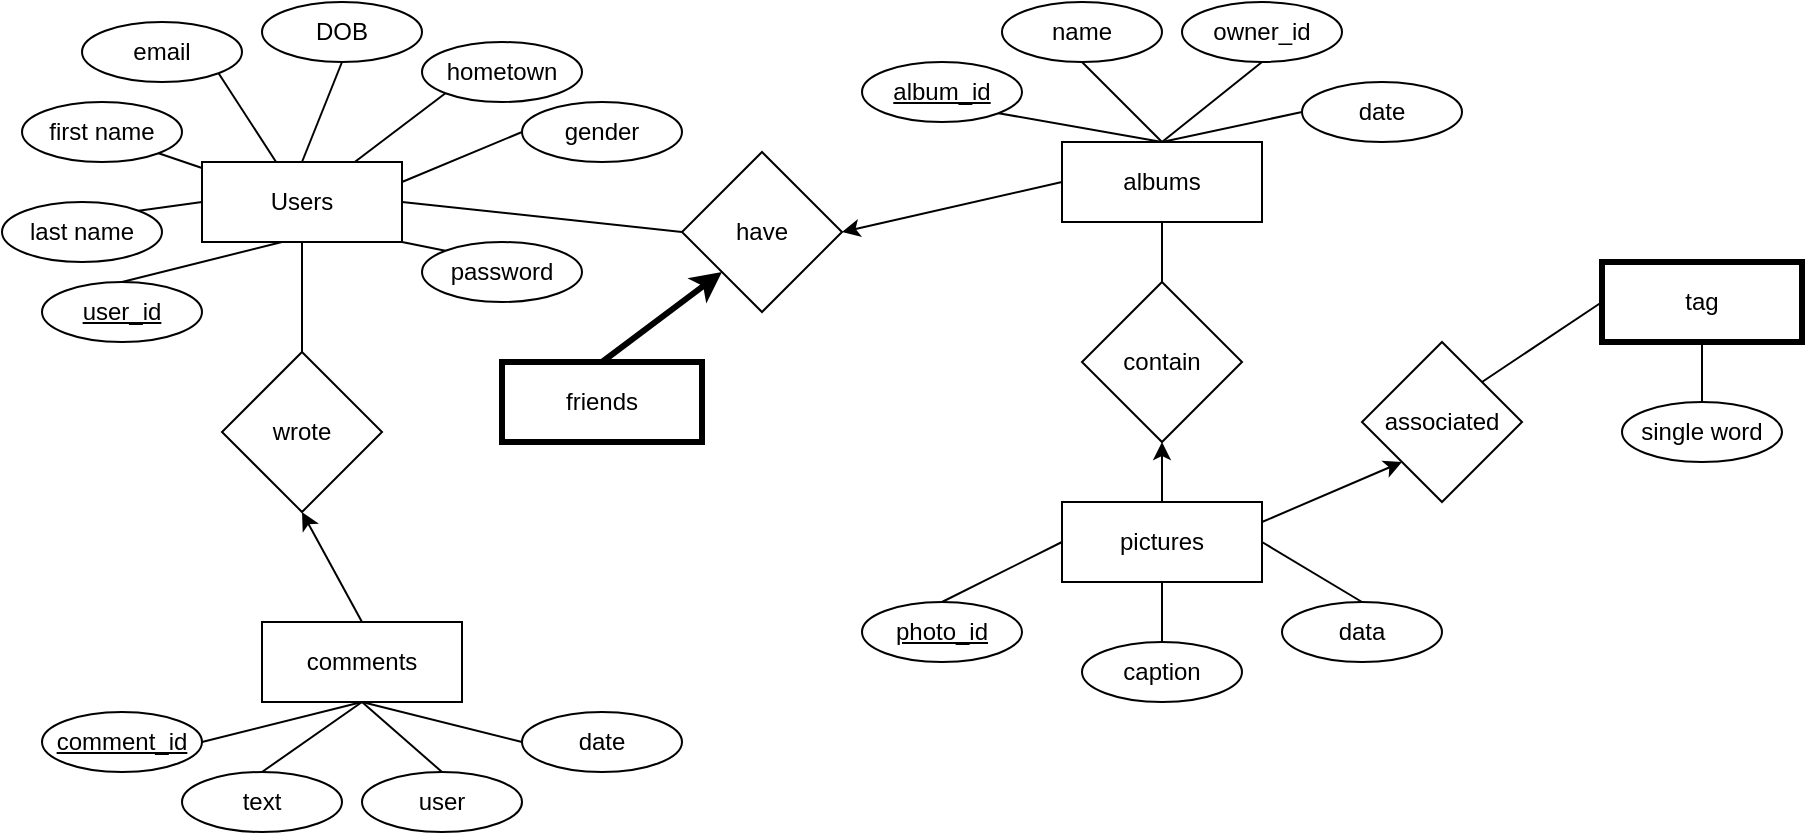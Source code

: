 <mxfile version="16.5.1" type="device"><diagram id="TnVIRHAyPT4xiwAW7B04" name="Page-1"><mxGraphModel dx="946" dy="617" grid="1" gridSize="10" guides="1" tooltips="1" connect="1" arrows="1" fold="1" page="1" pageScale="1" pageWidth="1169" pageHeight="827" math="0" shadow="0"><root><mxCell id="0"/><mxCell id="1" parent="0"/><mxCell id="4PtQ0Tu2NYKI7f_0OmTf-33" style="edgeStyle=none;rounded=0;orthogonalLoop=1;jettySize=auto;html=1;exitX=1;exitY=0.5;exitDx=0;exitDy=0;entryX=0;entryY=0.5;entryDx=0;entryDy=0;startArrow=none;startFill=0;endArrow=none;endFill=0;" parent="1" source="4PtQ0Tu2NYKI7f_0OmTf-1" target="4PtQ0Tu2NYKI7f_0OmTf-21" edge="1"><mxGeometry relative="1" as="geometry"/></mxCell><mxCell id="4PtQ0Tu2NYKI7f_0OmTf-1" value="Users" style="rounded=0;whiteSpace=wrap;html=1;fillColor=none;" parent="1" vertex="1"><mxGeometry x="110" y="100" width="100" height="40" as="geometry"/></mxCell><mxCell id="4PtQ0Tu2NYKI7f_0OmTf-13" style="rounded=0;orthogonalLoop=1;jettySize=auto;html=1;exitX=1;exitY=1;exitDx=0;exitDy=0;startArrow=none;startFill=0;endArrow=none;endFill=0;" parent="1" source="4PtQ0Tu2NYKI7f_0OmTf-2" target="4PtQ0Tu2NYKI7f_0OmTf-1" edge="1"><mxGeometry relative="1" as="geometry"/></mxCell><mxCell id="4PtQ0Tu2NYKI7f_0OmTf-2" value="email" style="ellipse;whiteSpace=wrap;html=1;fillColor=none;" parent="1" vertex="1"><mxGeometry x="50" y="30" width="80" height="30" as="geometry"/></mxCell><mxCell id="4PtQ0Tu2NYKI7f_0OmTf-14" style="edgeStyle=none;rounded=0;orthogonalLoop=1;jettySize=auto;html=1;exitX=0.5;exitY=1;exitDx=0;exitDy=0;entryX=0.5;entryY=0;entryDx=0;entryDy=0;startArrow=none;startFill=0;endArrow=none;endFill=0;" parent="1" source="4PtQ0Tu2NYKI7f_0OmTf-5" target="4PtQ0Tu2NYKI7f_0OmTf-1" edge="1"><mxGeometry relative="1" as="geometry"/></mxCell><mxCell id="4PtQ0Tu2NYKI7f_0OmTf-5" value="DOB" style="ellipse;whiteSpace=wrap;html=1;fillColor=none;" parent="1" vertex="1"><mxGeometry x="140" y="20" width="80" height="30" as="geometry"/></mxCell><mxCell id="4PtQ0Tu2NYKI7f_0OmTf-16" style="edgeStyle=none;rounded=0;orthogonalLoop=1;jettySize=auto;html=1;exitX=0;exitY=0.5;exitDx=0;exitDy=0;entryX=1;entryY=0.25;entryDx=0;entryDy=0;startArrow=none;startFill=0;endArrow=none;endFill=0;" parent="1" source="4PtQ0Tu2NYKI7f_0OmTf-6" target="4PtQ0Tu2NYKI7f_0OmTf-1" edge="1"><mxGeometry relative="1" as="geometry"/></mxCell><mxCell id="4PtQ0Tu2NYKI7f_0OmTf-6" value="gender" style="ellipse;whiteSpace=wrap;html=1;fillColor=none;" parent="1" vertex="1"><mxGeometry x="270" y="70" width="80" height="30" as="geometry"/></mxCell><mxCell id="4PtQ0Tu2NYKI7f_0OmTf-15" style="edgeStyle=none;rounded=0;orthogonalLoop=1;jettySize=auto;html=1;exitX=0;exitY=1;exitDx=0;exitDy=0;startArrow=none;startFill=0;endArrow=none;endFill=0;" parent="1" source="4PtQ0Tu2NYKI7f_0OmTf-7" target="4PtQ0Tu2NYKI7f_0OmTf-1" edge="1"><mxGeometry relative="1" as="geometry"/></mxCell><mxCell id="4PtQ0Tu2NYKI7f_0OmTf-7" value="hometown" style="ellipse;whiteSpace=wrap;html=1;fillColor=none;" parent="1" vertex="1"><mxGeometry x="220" y="40" width="80" height="30" as="geometry"/></mxCell><mxCell id="4PtQ0Tu2NYKI7f_0OmTf-18" style="edgeStyle=none;rounded=0;orthogonalLoop=1;jettySize=auto;html=1;exitX=1;exitY=1;exitDx=0;exitDy=0;startArrow=none;startFill=0;endArrow=none;endFill=0;" parent="1" source="4PtQ0Tu2NYKI7f_0OmTf-8" target="4PtQ0Tu2NYKI7f_0OmTf-1" edge="1"><mxGeometry relative="1" as="geometry"/></mxCell><mxCell id="4PtQ0Tu2NYKI7f_0OmTf-8" value="first name" style="ellipse;whiteSpace=wrap;html=1;fillColor=none;" parent="1" vertex="1"><mxGeometry x="20" y="70" width="80" height="30" as="geometry"/></mxCell><mxCell id="4PtQ0Tu2NYKI7f_0OmTf-19" style="edgeStyle=none;rounded=0;orthogonalLoop=1;jettySize=auto;html=1;exitX=1;exitY=0;exitDx=0;exitDy=0;entryX=0;entryY=0.5;entryDx=0;entryDy=0;startArrow=none;startFill=0;endArrow=none;endFill=0;" parent="1" source="4PtQ0Tu2NYKI7f_0OmTf-9" target="4PtQ0Tu2NYKI7f_0OmTf-1" edge="1"><mxGeometry relative="1" as="geometry"/></mxCell><mxCell id="4PtQ0Tu2NYKI7f_0OmTf-9" value="last name" style="ellipse;whiteSpace=wrap;html=1;fillColor=none;" parent="1" vertex="1"><mxGeometry x="10" y="120" width="80" height="30" as="geometry"/></mxCell><mxCell id="4PtQ0Tu2NYKI7f_0OmTf-20" style="edgeStyle=none;rounded=0;orthogonalLoop=1;jettySize=auto;html=1;exitX=0.5;exitY=0;exitDx=0;exitDy=0;startArrow=none;startFill=0;endArrow=none;endFill=0;" parent="1" source="4PtQ0Tu2NYKI7f_0OmTf-10" edge="1"><mxGeometry relative="1" as="geometry"><mxPoint x="150" y="140" as="targetPoint"/></mxGeometry></mxCell><mxCell id="4PtQ0Tu2NYKI7f_0OmTf-10" value="&lt;u&gt;user_id&lt;/u&gt;" style="ellipse;whiteSpace=wrap;html=1;fillColor=none;" parent="1" vertex="1"><mxGeometry x="30" y="160" width="80" height="30" as="geometry"/></mxCell><mxCell id="4PtQ0Tu2NYKI7f_0OmTf-17" style="edgeStyle=none;rounded=0;orthogonalLoop=1;jettySize=auto;html=1;exitX=0;exitY=0;exitDx=0;exitDy=0;entryX=1;entryY=1;entryDx=0;entryDy=0;startArrow=none;startFill=0;endArrow=none;endFill=0;" parent="1" source="4PtQ0Tu2NYKI7f_0OmTf-11" target="4PtQ0Tu2NYKI7f_0OmTf-1" edge="1"><mxGeometry relative="1" as="geometry"/></mxCell><mxCell id="4PtQ0Tu2NYKI7f_0OmTf-11" value="password" style="ellipse;whiteSpace=wrap;html=1;fillColor=none;" parent="1" vertex="1"><mxGeometry x="220" y="140" width="80" height="30" as="geometry"/></mxCell><mxCell id="4PtQ0Tu2NYKI7f_0OmTf-34" style="edgeStyle=none;rounded=0;orthogonalLoop=1;jettySize=auto;html=1;exitX=1;exitY=0.5;exitDx=0;exitDy=0;entryX=0;entryY=0.5;entryDx=0;entryDy=0;startArrow=classic;startFill=1;endArrow=none;endFill=0;" parent="1" source="4PtQ0Tu2NYKI7f_0OmTf-21" target="4PtQ0Tu2NYKI7f_0OmTf-22" edge="1"><mxGeometry relative="1" as="geometry"/></mxCell><mxCell id="4PtQ0Tu2NYKI7f_0OmTf-21" value="have" style="rhombus;whiteSpace=wrap;html=1;fillColor=none;" parent="1" vertex="1"><mxGeometry x="350" y="95" width="80" height="80" as="geometry"/></mxCell><mxCell id="4PtQ0Tu2NYKI7f_0OmTf-22" value="albums" style="rounded=0;whiteSpace=wrap;html=1;fillColor=none;" parent="1" vertex="1"><mxGeometry x="540" y="90" width="100" height="40" as="geometry"/></mxCell><mxCell id="4PtQ0Tu2NYKI7f_0OmTf-27" style="edgeStyle=none;rounded=0;orthogonalLoop=1;jettySize=auto;html=1;exitX=1;exitY=1;exitDx=0;exitDy=0;entryX=0.5;entryY=0;entryDx=0;entryDy=0;startArrow=none;startFill=0;endArrow=none;endFill=0;" parent="1" source="4PtQ0Tu2NYKI7f_0OmTf-23" target="4PtQ0Tu2NYKI7f_0OmTf-22" edge="1"><mxGeometry relative="1" as="geometry"/></mxCell><mxCell id="4PtQ0Tu2NYKI7f_0OmTf-23" value="&lt;u&gt;album_id&lt;/u&gt;" style="ellipse;whiteSpace=wrap;html=1;fillColor=none;" parent="1" vertex="1"><mxGeometry x="440" y="50" width="80" height="30" as="geometry"/></mxCell><mxCell id="4PtQ0Tu2NYKI7f_0OmTf-28" style="edgeStyle=none;rounded=0;orthogonalLoop=1;jettySize=auto;html=1;exitX=0.5;exitY=1;exitDx=0;exitDy=0;startArrow=none;startFill=0;endArrow=none;endFill=0;" parent="1" source="4PtQ0Tu2NYKI7f_0OmTf-24" edge="1"><mxGeometry relative="1" as="geometry"><mxPoint x="590" y="90" as="targetPoint"/></mxGeometry></mxCell><mxCell id="4PtQ0Tu2NYKI7f_0OmTf-24" value="name" style="ellipse;whiteSpace=wrap;html=1;fillColor=none;" parent="1" vertex="1"><mxGeometry x="510" y="20" width="80" height="30" as="geometry"/></mxCell><mxCell id="4PtQ0Tu2NYKI7f_0OmTf-30" style="edgeStyle=none;rounded=0;orthogonalLoop=1;jettySize=auto;html=1;exitX=0.5;exitY=1;exitDx=0;exitDy=0;entryX=0.5;entryY=0;entryDx=0;entryDy=0;startArrow=none;startFill=0;endArrow=none;endFill=0;" parent="1" source="4PtQ0Tu2NYKI7f_0OmTf-25" target="4PtQ0Tu2NYKI7f_0OmTf-22" edge="1"><mxGeometry relative="1" as="geometry"/></mxCell><mxCell id="4PtQ0Tu2NYKI7f_0OmTf-25" value="owner_id" style="ellipse;whiteSpace=wrap;html=1;fillColor=none;" parent="1" vertex="1"><mxGeometry x="600" y="20" width="80" height="30" as="geometry"/></mxCell><mxCell id="4PtQ0Tu2NYKI7f_0OmTf-31" style="edgeStyle=none;rounded=0;orthogonalLoop=1;jettySize=auto;html=1;exitX=0;exitY=0.5;exitDx=0;exitDy=0;entryX=0.5;entryY=0;entryDx=0;entryDy=0;startArrow=none;startFill=0;endArrow=none;endFill=0;" parent="1" source="4PtQ0Tu2NYKI7f_0OmTf-26" target="4PtQ0Tu2NYKI7f_0OmTf-22" edge="1"><mxGeometry relative="1" as="geometry"/></mxCell><mxCell id="4PtQ0Tu2NYKI7f_0OmTf-26" value="date" style="ellipse;whiteSpace=wrap;html=1;fillColor=none;" parent="1" vertex="1"><mxGeometry x="660" y="60" width="80" height="30" as="geometry"/></mxCell><mxCell id="4PtQ0Tu2NYKI7f_0OmTf-36" style="edgeStyle=none;rounded=0;orthogonalLoop=1;jettySize=auto;html=1;exitX=0.5;exitY=0;exitDx=0;exitDy=0;entryX=0;entryY=1;entryDx=0;entryDy=0;startArrow=none;startFill=0;endArrow=classic;endFill=1;strokeWidth=3;" parent="1" source="4PtQ0Tu2NYKI7f_0OmTf-35" target="4PtQ0Tu2NYKI7f_0OmTf-21" edge="1"><mxGeometry relative="1" as="geometry"/></mxCell><mxCell id="4PtQ0Tu2NYKI7f_0OmTf-35" value="friends" style="rounded=0;whiteSpace=wrap;html=1;fillColor=none;strokeWidth=3;" parent="1" vertex="1"><mxGeometry x="260" y="200" width="100" height="40" as="geometry"/></mxCell><mxCell id="4PtQ0Tu2NYKI7f_0OmTf-38" value="pictures" style="rounded=0;whiteSpace=wrap;html=1;fillColor=none;strokeWidth=1;" parent="1" vertex="1"><mxGeometry x="540" y="270" width="100" height="40" as="geometry"/></mxCell><mxCell id="4PtQ0Tu2NYKI7f_0OmTf-44" style="edgeStyle=none;rounded=0;orthogonalLoop=1;jettySize=auto;html=1;exitX=0.5;exitY=0;exitDx=0;exitDy=0;entryX=1;entryY=0.5;entryDx=0;entryDy=0;startArrow=none;startFill=0;endArrow=none;endFill=0;" parent="1" source="4PtQ0Tu2NYKI7f_0OmTf-39" target="4PtQ0Tu2NYKI7f_0OmTf-38" edge="1"><mxGeometry relative="1" as="geometry"/></mxCell><mxCell id="4PtQ0Tu2NYKI7f_0OmTf-39" value="data" style="ellipse;whiteSpace=wrap;html=1;fillColor=none;" parent="1" vertex="1"><mxGeometry x="650" y="320" width="80" height="30" as="geometry"/></mxCell><mxCell id="4PtQ0Tu2NYKI7f_0OmTf-43" style="edgeStyle=none;rounded=0;orthogonalLoop=1;jettySize=auto;html=1;exitX=0.5;exitY=0;exitDx=0;exitDy=0;entryX=0.5;entryY=1;entryDx=0;entryDy=0;startArrow=none;startFill=0;endArrow=none;endFill=0;" parent="1" source="4PtQ0Tu2NYKI7f_0OmTf-40" target="4PtQ0Tu2NYKI7f_0OmTf-38" edge="1"><mxGeometry relative="1" as="geometry"/></mxCell><mxCell id="4PtQ0Tu2NYKI7f_0OmTf-40" value="caption" style="ellipse;whiteSpace=wrap;html=1;fillColor=none;" parent="1" vertex="1"><mxGeometry x="550" y="340" width="80" height="30" as="geometry"/></mxCell><mxCell id="4PtQ0Tu2NYKI7f_0OmTf-42" style="edgeStyle=none;rounded=0;orthogonalLoop=1;jettySize=auto;html=1;exitX=0.5;exitY=0;exitDx=0;exitDy=0;entryX=0;entryY=0.5;entryDx=0;entryDy=0;startArrow=none;startFill=0;endArrow=none;endFill=0;" parent="1" source="4PtQ0Tu2NYKI7f_0OmTf-41" target="4PtQ0Tu2NYKI7f_0OmTf-38" edge="1"><mxGeometry relative="1" as="geometry"/></mxCell><mxCell id="4PtQ0Tu2NYKI7f_0OmTf-41" value="&lt;u&gt;photo_id&lt;/u&gt;" style="ellipse;whiteSpace=wrap;html=1;fillColor=none;" parent="1" vertex="1"><mxGeometry x="440" y="320" width="80" height="30" as="geometry"/></mxCell><mxCell id="4PtQ0Tu2NYKI7f_0OmTf-46" style="edgeStyle=none;rounded=0;orthogonalLoop=1;jettySize=auto;html=1;exitX=0.5;exitY=0;exitDx=0;exitDy=0;entryX=0.5;entryY=1;entryDx=0;entryDy=0;startArrow=none;startFill=0;endArrow=none;endFill=0;" parent="1" source="4PtQ0Tu2NYKI7f_0OmTf-45" target="4PtQ0Tu2NYKI7f_0OmTf-22" edge="1"><mxGeometry relative="1" as="geometry"/></mxCell><mxCell id="4PtQ0Tu2NYKI7f_0OmTf-47" style="edgeStyle=none;rounded=0;orthogonalLoop=1;jettySize=auto;html=1;exitX=0.5;exitY=1;exitDx=0;exitDy=0;entryX=0.5;entryY=0;entryDx=0;entryDy=0;startArrow=classic;startFill=1;endArrow=none;endFill=0;strokeWidth=1;" parent="1" source="4PtQ0Tu2NYKI7f_0OmTf-45" target="4PtQ0Tu2NYKI7f_0OmTf-38" edge="1"><mxGeometry relative="1" as="geometry"/></mxCell><mxCell id="4PtQ0Tu2NYKI7f_0OmTf-45" value="contain" style="rhombus;whiteSpace=wrap;html=1;fillColor=none;strokeWidth=1;" parent="1" vertex="1"><mxGeometry x="550" y="160" width="80" height="80" as="geometry"/></mxCell><mxCell id="4PtQ0Tu2NYKI7f_0OmTf-49" value="tag" style="rounded=0;whiteSpace=wrap;html=1;fillColor=none;strokeWidth=3;" parent="1" vertex="1"><mxGeometry x="810" y="150" width="100" height="40" as="geometry"/></mxCell><mxCell id="4PtQ0Tu2NYKI7f_0OmTf-51" style="edgeStyle=none;rounded=0;orthogonalLoop=1;jettySize=auto;html=1;exitX=0.5;exitY=0;exitDx=0;exitDy=0;entryX=0.5;entryY=1;entryDx=0;entryDy=0;startArrow=none;startFill=0;endArrow=none;endFill=0;strokeWidth=1;" parent="1" source="4PtQ0Tu2NYKI7f_0OmTf-50" target="4PtQ0Tu2NYKI7f_0OmTf-49" edge="1"><mxGeometry relative="1" as="geometry"/></mxCell><mxCell id="4PtQ0Tu2NYKI7f_0OmTf-50" value="single word" style="ellipse;whiteSpace=wrap;html=1;fillColor=none;" parent="1" vertex="1"><mxGeometry x="820" y="220" width="80" height="30" as="geometry"/></mxCell><mxCell id="4PtQ0Tu2NYKI7f_0OmTf-53" style="edgeStyle=none;rounded=0;orthogonalLoop=1;jettySize=auto;html=1;exitX=0;exitY=1;exitDx=0;exitDy=0;entryX=1;entryY=0.25;entryDx=0;entryDy=0;startArrow=classic;startFill=1;endArrow=none;endFill=0;strokeWidth=1;" parent="1" source="4PtQ0Tu2NYKI7f_0OmTf-52" target="4PtQ0Tu2NYKI7f_0OmTf-38" edge="1"><mxGeometry relative="1" as="geometry"/></mxCell><mxCell id="4PtQ0Tu2NYKI7f_0OmTf-54" style="edgeStyle=none;rounded=0;orthogonalLoop=1;jettySize=auto;html=1;exitX=1;exitY=0;exitDx=0;exitDy=0;entryX=0;entryY=0.5;entryDx=0;entryDy=0;startArrow=none;startFill=0;endArrow=none;endFill=0;strokeWidth=1;" parent="1" source="4PtQ0Tu2NYKI7f_0OmTf-52" target="4PtQ0Tu2NYKI7f_0OmTf-49" edge="1"><mxGeometry relative="1" as="geometry"/></mxCell><mxCell id="4PtQ0Tu2NYKI7f_0OmTf-52" value="associated" style="rhombus;whiteSpace=wrap;html=1;fillColor=none;" parent="1" vertex="1"><mxGeometry x="690" y="190" width="80" height="80" as="geometry"/></mxCell><mxCell id="4PtQ0Tu2NYKI7f_0OmTf-62" style="edgeStyle=none;rounded=0;orthogonalLoop=1;jettySize=auto;html=1;exitX=0.5;exitY=1;exitDx=0;exitDy=0;entryX=0;entryY=0.5;entryDx=0;entryDy=0;startArrow=none;startFill=0;endArrow=none;endFill=0;strokeWidth=1;" parent="1" source="4PtQ0Tu2NYKI7f_0OmTf-55" target="4PtQ0Tu2NYKI7f_0OmTf-59" edge="1"><mxGeometry relative="1" as="geometry"/></mxCell><mxCell id="4PtQ0Tu2NYKI7f_0OmTf-65" style="edgeStyle=none;rounded=0;orthogonalLoop=1;jettySize=auto;html=1;exitX=0.5;exitY=0;exitDx=0;exitDy=0;entryX=0.5;entryY=1;entryDx=0;entryDy=0;startArrow=none;startFill=0;endArrow=classic;endFill=1;strokeWidth=1;" parent="1" source="4PtQ0Tu2NYKI7f_0OmTf-55" target="4PtQ0Tu2NYKI7f_0OmTf-64" edge="1"><mxGeometry relative="1" as="geometry"/></mxCell><mxCell id="4PtQ0Tu2NYKI7f_0OmTf-55" value="comments" style="rounded=0;whiteSpace=wrap;html=1;fillColor=none;strokeWidth=1;" parent="1" vertex="1"><mxGeometry x="140" y="330" width="100" height="40" as="geometry"/></mxCell><mxCell id="4PtQ0Tu2NYKI7f_0OmTf-63" style="edgeStyle=none;rounded=0;orthogonalLoop=1;jettySize=auto;html=1;exitX=1;exitY=0.5;exitDx=0;exitDy=0;entryX=0.5;entryY=1;entryDx=0;entryDy=0;startArrow=none;startFill=0;endArrow=none;endFill=0;strokeWidth=1;" parent="1" source="4PtQ0Tu2NYKI7f_0OmTf-56" target="4PtQ0Tu2NYKI7f_0OmTf-55" edge="1"><mxGeometry relative="1" as="geometry"/></mxCell><mxCell id="4PtQ0Tu2NYKI7f_0OmTf-56" value="&lt;u&gt;comment_id&lt;/u&gt;" style="ellipse;whiteSpace=wrap;html=1;fillColor=none;" parent="1" vertex="1"><mxGeometry x="30" y="375" width="80" height="30" as="geometry"/></mxCell><mxCell id="4PtQ0Tu2NYKI7f_0OmTf-60" style="edgeStyle=none;rounded=0;orthogonalLoop=1;jettySize=auto;html=1;exitX=0.5;exitY=0;exitDx=0;exitDy=0;entryX=0.5;entryY=1;entryDx=0;entryDy=0;startArrow=none;startFill=0;endArrow=none;endFill=0;strokeWidth=1;" parent="1" source="4PtQ0Tu2NYKI7f_0OmTf-57" target="4PtQ0Tu2NYKI7f_0OmTf-55" edge="1"><mxGeometry relative="1" as="geometry"/></mxCell><mxCell id="4PtQ0Tu2NYKI7f_0OmTf-57" value="text" style="ellipse;whiteSpace=wrap;html=1;fillColor=none;" parent="1" vertex="1"><mxGeometry x="100" y="405" width="80" height="30" as="geometry"/></mxCell><mxCell id="4PtQ0Tu2NYKI7f_0OmTf-61" style="edgeStyle=none;rounded=0;orthogonalLoop=1;jettySize=auto;html=1;exitX=0.5;exitY=0;exitDx=0;exitDy=0;entryX=0.5;entryY=1;entryDx=0;entryDy=0;startArrow=none;startFill=0;endArrow=none;endFill=0;strokeWidth=1;" parent="1" source="4PtQ0Tu2NYKI7f_0OmTf-58" target="4PtQ0Tu2NYKI7f_0OmTf-55" edge="1"><mxGeometry relative="1" as="geometry"/></mxCell><mxCell id="4PtQ0Tu2NYKI7f_0OmTf-58" value="user" style="ellipse;whiteSpace=wrap;html=1;fillColor=none;" parent="1" vertex="1"><mxGeometry x="190" y="405" width="80" height="30" as="geometry"/></mxCell><mxCell id="4PtQ0Tu2NYKI7f_0OmTf-59" value="date" style="ellipse;whiteSpace=wrap;html=1;fillColor=none;" parent="1" vertex="1"><mxGeometry x="270" y="375" width="80" height="30" as="geometry"/></mxCell><mxCell id="4PtQ0Tu2NYKI7f_0OmTf-66" style="edgeStyle=none;rounded=0;orthogonalLoop=1;jettySize=auto;html=1;exitX=0.5;exitY=0;exitDx=0;exitDy=0;entryX=0.5;entryY=1;entryDx=0;entryDy=0;startArrow=none;startFill=0;endArrow=none;endFill=0;strokeWidth=1;" parent="1" source="4PtQ0Tu2NYKI7f_0OmTf-64" target="4PtQ0Tu2NYKI7f_0OmTf-1" edge="1"><mxGeometry relative="1" as="geometry"/></mxCell><mxCell id="4PtQ0Tu2NYKI7f_0OmTf-64" value="wrote" style="rhombus;whiteSpace=wrap;html=1;fillColor=none;strokeWidth=1;" parent="1" vertex="1"><mxGeometry x="120" y="195" width="80" height="80" as="geometry"/></mxCell></root></mxGraphModel></diagram></mxfile>